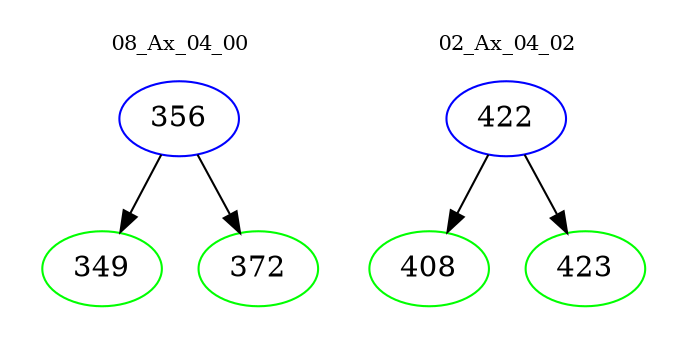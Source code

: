 digraph{
subgraph cluster_0 {
color = white
label = "08_Ax_04_00";
fontsize=10;
T0_356 [label="356", color="blue"]
T0_356 -> T0_349 [color="black"]
T0_349 [label="349", color="green"]
T0_356 -> T0_372 [color="black"]
T0_372 [label="372", color="green"]
}
subgraph cluster_1 {
color = white
label = "02_Ax_04_02";
fontsize=10;
T1_422 [label="422", color="blue"]
T1_422 -> T1_408 [color="black"]
T1_408 [label="408", color="green"]
T1_422 -> T1_423 [color="black"]
T1_423 [label="423", color="green"]
}
}
